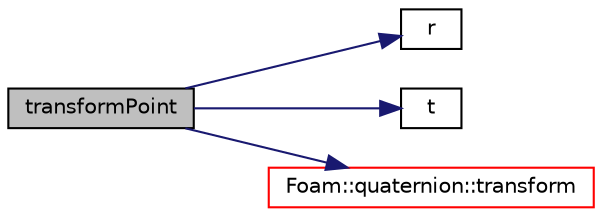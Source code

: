 digraph "transformPoint"
{
  bgcolor="transparent";
  edge [fontname="Helvetica",fontsize="10",labelfontname="Helvetica",labelfontsize="10"];
  node [fontname="Helvetica",fontsize="10",shape=record];
  rankdir="LR";
  Node79 [label="transformPoint",height=0.2,width=0.4,color="black", fillcolor="grey75", style="filled", fontcolor="black"];
  Node79 -> Node80 [color="midnightblue",fontsize="10",style="solid",fontname="Helvetica"];
  Node80 [label="r",height=0.2,width=0.4,color="black",URL="$a29401.html#a3f654a0f851ca1874a91504ca2e31ba4"];
  Node79 -> Node81 [color="midnightblue",fontsize="10",style="solid",fontname="Helvetica"];
  Node81 [label="t",height=0.2,width=0.4,color="black",URL="$a29401.html#ac90b4495e032d0efeb603179edc4cb8c"];
  Node79 -> Node82 [color="midnightblue",fontsize="10",style="solid",fontname="Helvetica"];
  Node82 [label="Foam::quaternion::transform",height=0.2,width=0.4,color="red",URL="$a29337.html#a9238fc61b8fc08c41a1f1be6cc31b3e0",tooltip="Rotate the given vector. "];
}
